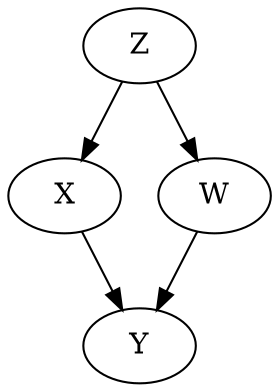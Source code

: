 strict digraph {
X [x=0, y=0];
Y [x=1, y=0];
W [x=1, y=1];
Z [x=0, y=1];
X -> Y;
W -> Y;
Z -> X;
Z -> W;
}

